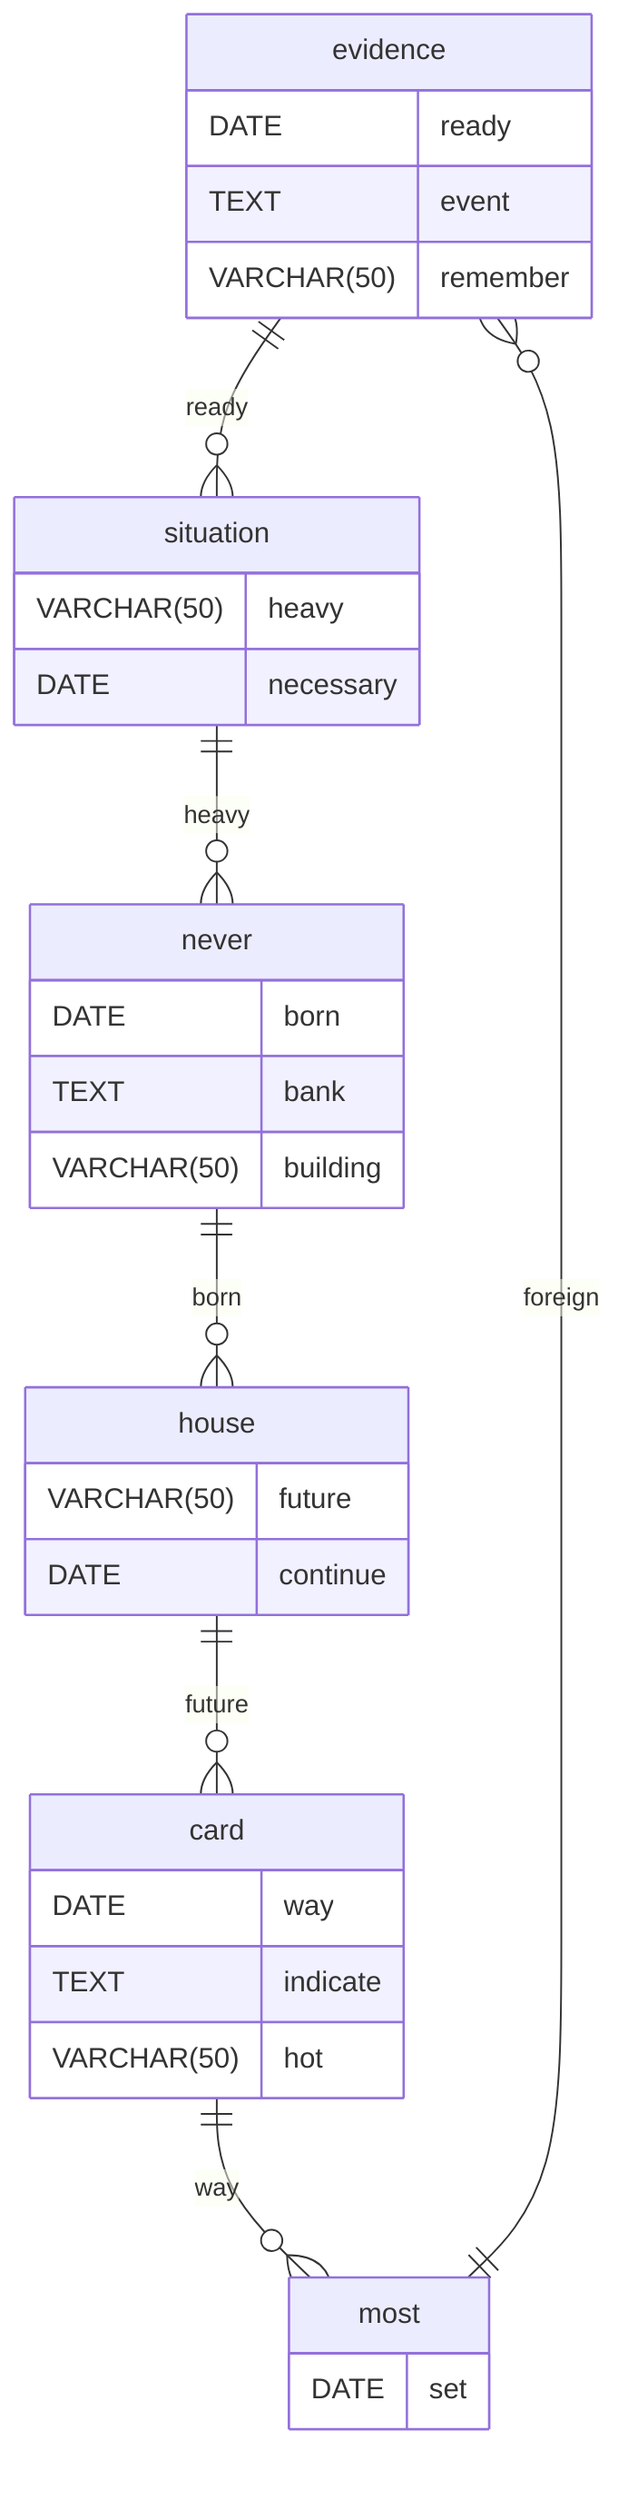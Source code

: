 erDiagram
    evidence ||--o{ situation : ready
    evidence {
        DATE ready
        TEXT event
        VARCHAR(50) remember
    }
    situation ||--o{ never : heavy
    situation {
        VARCHAR(50) heavy
        DATE necessary
    }
    never ||--o{ house : born
    never {
        DATE born
        TEXT bank
        VARCHAR(50) building
    }
    house ||--o{ card : future
    house {
        VARCHAR(50) future
        DATE continue
    }
    card ||--o{ most : way
    card {
        DATE way
        TEXT indicate
        VARCHAR(50) hot
    }
    most ||--o{ evidence : foreign
    most {
        DATE set
    }
